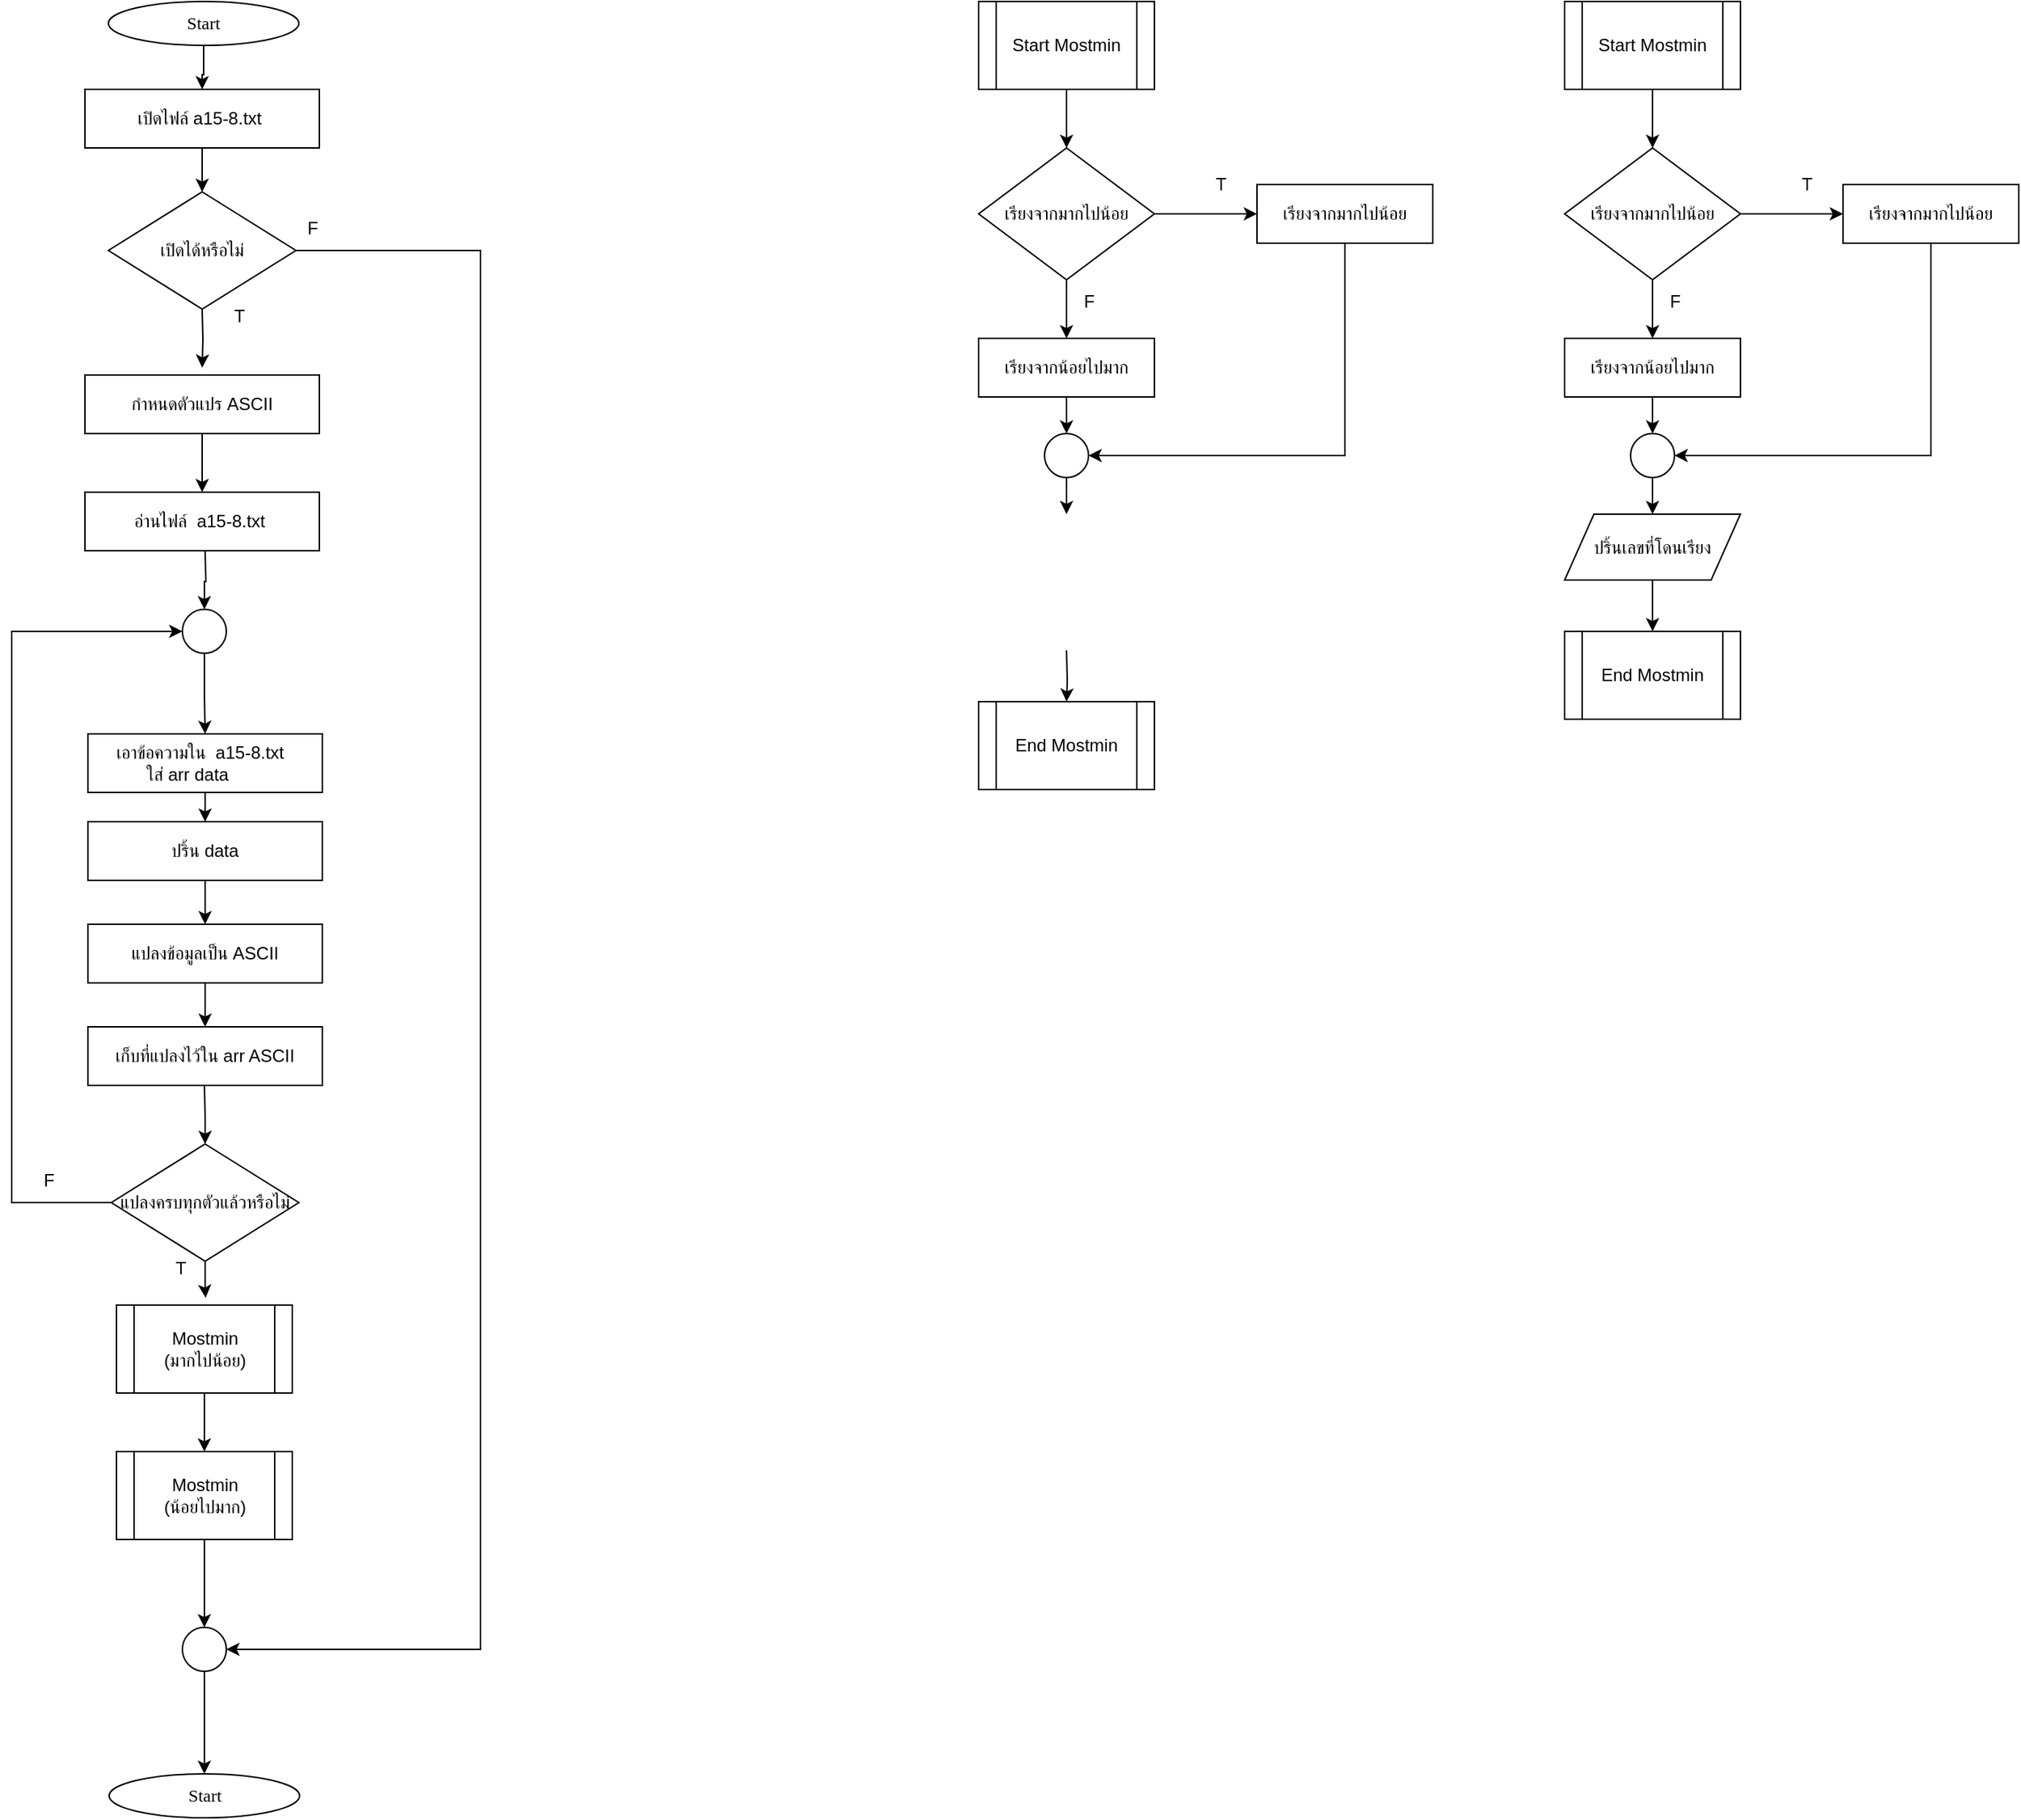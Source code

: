 <mxfile version="25.0.3">
  <diagram name="Page-1" id="ur1uSkmWxsMUMzQ6iOkg">
    <mxGraphModel dx="1594" dy="1504" grid="1" gridSize="10" guides="1" tooltips="1" connect="1" arrows="1" fold="1" page="1" pageScale="1" pageWidth="850" pageHeight="1100" math="0" shadow="0">
      <root>
        <mxCell id="0" />
        <mxCell id="1" parent="0" />
        <mxCell id="-TFVGihJ6DY0Zl1hKDQO-1" value="" style="edgeStyle=orthogonalEdgeStyle;rounded=0;orthogonalLoop=1;jettySize=auto;html=1;" parent="1" source="-TFVGihJ6DY0Zl1hKDQO-2" target="-TFVGihJ6DY0Zl1hKDQO-4" edge="1">
          <mxGeometry relative="1" as="geometry" />
        </mxCell>
        <mxCell id="-TFVGihJ6DY0Zl1hKDQO-2" value="&lt;font data-font-src=&quot;https://fonts.googleapis.com/css?family=Sarabun&quot; face=&quot;Sarabun&quot;&gt;Start&lt;/font&gt;" style="ellipse;whiteSpace=wrap;html=1;" parent="1" vertex="1">
          <mxGeometry x="-544.0" y="-1040" width="130" height="30" as="geometry" />
        </mxCell>
        <mxCell id="-TFVGihJ6DY0Zl1hKDQO-3" value="" style="edgeStyle=orthogonalEdgeStyle;rounded=0;orthogonalLoop=1;jettySize=auto;html=1;" parent="1" source="-TFVGihJ6DY0Zl1hKDQO-4" target="-TFVGihJ6DY0Zl1hKDQO-7" edge="1">
          <mxGeometry relative="1" as="geometry" />
        </mxCell>
        <mxCell id="-TFVGihJ6DY0Zl1hKDQO-4" value="เปิดไฟล์&amp;nbsp;a15-8.txt&amp;nbsp;&lt;span style=&quot;color: rgba(0, 0, 0, 0); font-family: monospace; font-size: 0px; text-align: start; text-wrap-mode: nowrap;&quot;&gt;%3CmxGraphModel%3E%3Croot%3E%3CmxCell%20id%3D%220%22%2F%3E%3CmxCell%20id%3D%221%22%20parent%3D%220%22%2F%3E%3CmxCell%20id%3D%222%22%20value%3D%22%E0%B8%81%E0%B8%B3%E0%B8%AB%E0%B8%99%E0%B8%94%E0%B8%95%E0%B8%B1%E0%B8%A7%E0%B9%81%E0%B8%9B%E0%B8%A3%20arr%22%20style%3D%22rounded%3D0%3BwhiteSpace%3Dwrap%3Bhtml%3D1%3B%22%20vertex%3D%221%22%20parent%3D%221%22%3E%3CmxGeometry%20x%3D%22-680%22%20y%3D%22-980%22%20width%3D%22160%22%20height%3D%2240%22%20as%3D%22geometry%22%2F%3E%3C%2FmxCell%3E%3C%2Froot%3E%3C%2FmxGraphModel%3E&lt;/span&gt;" style="rounded=0;whiteSpace=wrap;html=1;" parent="1" vertex="1">
          <mxGeometry x="-560" y="-980" width="160" height="40" as="geometry" />
        </mxCell>
        <mxCell id="kjQXmwCL3HkyQ-aXbrh9-40" style="edgeStyle=orthogonalEdgeStyle;rounded=0;orthogonalLoop=1;jettySize=auto;html=1;entryX=1;entryY=0.5;entryDx=0;entryDy=0;" edge="1" parent="1" source="-TFVGihJ6DY0Zl1hKDQO-7" target="kjQXmwCL3HkyQ-aXbrh9-35">
          <mxGeometry relative="1" as="geometry">
            <Array as="points">
              <mxPoint x="-290" y="-870" />
              <mxPoint x="-290" y="85" />
            </Array>
          </mxGeometry>
        </mxCell>
        <mxCell id="-TFVGihJ6DY0Zl1hKDQO-7" value="เปิดได้หรือไม่" style="rhombus;whiteSpace=wrap;html=1;" parent="1" vertex="1">
          <mxGeometry x="-544" y="-910" width="128" height="80" as="geometry" />
        </mxCell>
        <mxCell id="-TFVGihJ6DY0Zl1hKDQO-9" value="อ่านไฟล์&amp;nbsp;&amp;nbsp;a15-8.txt&amp;nbsp;" style="rounded=0;whiteSpace=wrap;html=1;" parent="1" vertex="1">
          <mxGeometry x="-560" y="-705" width="160" height="40" as="geometry" />
        </mxCell>
        <mxCell id="-TFVGihJ6DY0Zl1hKDQO-10" value="T" style="text;html=1;align=center;verticalAlign=middle;resizable=0;points=[];autosize=1;strokeColor=none;fillColor=none;" parent="1" vertex="1">
          <mxGeometry x="-470" y="-840" width="30" height="30" as="geometry" />
        </mxCell>
        <mxCell id="-TFVGihJ6DY0Zl1hKDQO-11" value="F" style="text;html=1;align=center;verticalAlign=middle;resizable=0;points=[];autosize=1;strokeColor=none;fillColor=none;" parent="1" vertex="1">
          <mxGeometry x="-420" y="-900" width="30" height="30" as="geometry" />
        </mxCell>
        <mxCell id="-TFVGihJ6DY0Zl1hKDQO-12" value="" style="edgeStyle=orthogonalEdgeStyle;rounded=0;orthogonalLoop=1;jettySize=auto;html=1;" parent="1" edge="1">
          <mxGeometry relative="1" as="geometry">
            <mxPoint x="-480" y="-830" as="sourcePoint" />
            <mxPoint x="-480" y="-790.0" as="targetPoint" />
          </mxGeometry>
        </mxCell>
        <mxCell id="kjQXmwCL3HkyQ-aXbrh9-24" value="" style="edgeStyle=orthogonalEdgeStyle;rounded=0;orthogonalLoop=1;jettySize=auto;html=1;" edge="1" parent="1" source="-TFVGihJ6DY0Zl1hKDQO-14" target="kjQXmwCL3HkyQ-aXbrh9-23">
          <mxGeometry relative="1" as="geometry" />
        </mxCell>
        <mxCell id="-TFVGihJ6DY0Zl1hKDQO-14" value="เอาข้อความใน&amp;nbsp;&amp;nbsp;a15-8.txt&amp;nbsp;&amp;nbsp;&lt;div&gt;ใส่ arr data&lt;span style=&quot;white-space: pre;&quot;&gt;&#x9;&lt;/span&gt;&lt;/div&gt;" style="rounded=0;whiteSpace=wrap;html=1;" parent="1" vertex="1">
          <mxGeometry x="-558" y="-540" width="160" height="40" as="geometry" />
        </mxCell>
        <mxCell id="-TFVGihJ6DY0Zl1hKDQO-22" value="" style="edgeStyle=orthogonalEdgeStyle;rounded=0;orthogonalLoop=1;jettySize=auto;html=1;" parent="1" target="-TFVGihJ6DY0Zl1hKDQO-42" edge="1">
          <mxGeometry relative="1" as="geometry">
            <mxPoint x="-478" y="-665" as="sourcePoint" />
          </mxGeometry>
        </mxCell>
        <mxCell id="-TFVGihJ6DY0Zl1hKDQO-31" value="" style="edgeStyle=orthogonalEdgeStyle;rounded=0;orthogonalLoop=1;jettySize=auto;html=1;" parent="1" target="-TFVGihJ6DY0Zl1hKDQO-40" edge="1">
          <mxGeometry relative="1" as="geometry">
            <mxPoint x="-478.486" y="-300" as="sourcePoint" />
          </mxGeometry>
        </mxCell>
        <mxCell id="-TFVGihJ6DY0Zl1hKDQO-38" value="" style="edgeStyle=orthogonalEdgeStyle;rounded=0;orthogonalLoop=1;jettySize=auto;html=1;" parent="1" source="-TFVGihJ6DY0Zl1hKDQO-40" edge="1">
          <mxGeometry relative="1" as="geometry">
            <mxPoint x="-477.619" y="-155" as="targetPoint" />
          </mxGeometry>
        </mxCell>
        <mxCell id="kjQXmwCL3HkyQ-aXbrh9-27" style="edgeStyle=orthogonalEdgeStyle;rounded=0;orthogonalLoop=1;jettySize=auto;html=1;entryX=0;entryY=0.5;entryDx=0;entryDy=0;" edge="1" parent="1" source="-TFVGihJ6DY0Zl1hKDQO-40" target="-TFVGihJ6DY0Zl1hKDQO-42">
          <mxGeometry relative="1" as="geometry">
            <Array as="points">
              <mxPoint x="-610" y="-220" />
              <mxPoint x="-610" y="-610" />
            </Array>
          </mxGeometry>
        </mxCell>
        <mxCell id="-TFVGihJ6DY0Zl1hKDQO-40" value="แปลงครบทุกตัวแล้วหรือไม่" style="rhombus;whiteSpace=wrap;html=1;" parent="1" vertex="1">
          <mxGeometry x="-542" y="-260" width="128" height="80" as="geometry" />
        </mxCell>
        <mxCell id="kjQXmwCL3HkyQ-aXbrh9-1" value="" style="edgeStyle=orthogonalEdgeStyle;rounded=0;orthogonalLoop=1;jettySize=auto;html=1;" edge="1" parent="1" source="-TFVGihJ6DY0Zl1hKDQO-42" target="-TFVGihJ6DY0Zl1hKDQO-14">
          <mxGeometry relative="1" as="geometry" />
        </mxCell>
        <mxCell id="-TFVGihJ6DY0Zl1hKDQO-42" value="" style="ellipse;whiteSpace=wrap;html=1;aspect=fixed;" parent="1" vertex="1">
          <mxGeometry x="-493.5" y="-625" width="30" height="30" as="geometry" />
        </mxCell>
        <mxCell id="-TFVGihJ6DY0Zl1hKDQO-43" value="" style="edgeStyle=orthogonalEdgeStyle;rounded=0;orthogonalLoop=1;jettySize=auto;html=1;" parent="1" source="-TFVGihJ6DY0Zl1hKDQO-44" edge="1">
          <mxGeometry relative="1" as="geometry">
            <mxPoint x="-480" y="-705" as="targetPoint" />
          </mxGeometry>
        </mxCell>
        <mxCell id="-TFVGihJ6DY0Zl1hKDQO-44" value="กำหนดตัวแปร&amp;nbsp;ASCII" style="rounded=0;whiteSpace=wrap;html=1;" parent="1" vertex="1">
          <mxGeometry x="-560" y="-785" width="160" height="40" as="geometry" />
        </mxCell>
        <mxCell id="-TFVGihJ6DY0Zl1hKDQO-49" value="" style="edgeStyle=orthogonalEdgeStyle;rounded=0;orthogonalLoop=1;jettySize=auto;html=1;" parent="1" source="-TFVGihJ6DY0Zl1hKDQO-45" target="-TFVGihJ6DY0Zl1hKDQO-46" edge="1">
          <mxGeometry relative="1" as="geometry" />
        </mxCell>
        <mxCell id="-TFVGihJ6DY0Zl1hKDQO-45" value="แปลงข้อมูลเป็น&amp;nbsp;ASCII" style="rounded=0;whiteSpace=wrap;html=1;" parent="1" vertex="1">
          <mxGeometry x="-558" y="-410" width="160" height="40" as="geometry" />
        </mxCell>
        <mxCell id="-TFVGihJ6DY0Zl1hKDQO-46" value="เก็บที่แปลงไว้ใน arr ASCII" style="rounded=0;whiteSpace=wrap;html=1;" parent="1" vertex="1">
          <mxGeometry x="-558" y="-340" width="160" height="40" as="geometry" />
        </mxCell>
        <mxCell id="kjQXmwCL3HkyQ-aXbrh9-4" style="edgeStyle=orthogonalEdgeStyle;rounded=0;orthogonalLoop=1;jettySize=auto;html=1;exitX=0.5;exitY=1;exitDx=0;exitDy=0;" edge="1" parent="1" source="-TFVGihJ6DY0Zl1hKDQO-45" target="-TFVGihJ6DY0Zl1hKDQO-45">
          <mxGeometry relative="1" as="geometry" />
        </mxCell>
        <mxCell id="kjQXmwCL3HkyQ-aXbrh9-8" value="" style="edgeStyle=orthogonalEdgeStyle;rounded=0;orthogonalLoop=1;jettySize=auto;html=1;" edge="1" parent="1" source="kjQXmwCL3HkyQ-aXbrh9-5" target="kjQXmwCL3HkyQ-aXbrh9-7">
          <mxGeometry relative="1" as="geometry" />
        </mxCell>
        <mxCell id="kjQXmwCL3HkyQ-aXbrh9-5" value="Start Mostmin" style="shape=process;whiteSpace=wrap;html=1;backgroundOutline=1;" vertex="1" parent="1">
          <mxGeometry x="50" y="-1040" width="120" height="60" as="geometry" />
        </mxCell>
        <mxCell id="kjQXmwCL3HkyQ-aXbrh9-15" style="edgeStyle=orthogonalEdgeStyle;rounded=0;orthogonalLoop=1;jettySize=auto;html=1;entryX=1;entryY=0.5;entryDx=0;entryDy=0;" edge="1" parent="1" source="kjQXmwCL3HkyQ-aXbrh9-6" target="kjQXmwCL3HkyQ-aXbrh9-16">
          <mxGeometry relative="1" as="geometry">
            <mxPoint x="290.0" y="-790" as="targetPoint" />
            <Array as="points">
              <mxPoint x="300" y="-730" />
            </Array>
          </mxGeometry>
        </mxCell>
        <mxCell id="kjQXmwCL3HkyQ-aXbrh9-6" value="เรียงจากมากไปน้อย" style="rounded=0;whiteSpace=wrap;html=1;" vertex="1" parent="1">
          <mxGeometry x="240" y="-915" width="120" height="40" as="geometry" />
        </mxCell>
        <mxCell id="kjQXmwCL3HkyQ-aXbrh9-9" value="" style="edgeStyle=orthogonalEdgeStyle;rounded=0;orthogonalLoop=1;jettySize=auto;html=1;" edge="1" parent="1" source="kjQXmwCL3HkyQ-aXbrh9-7" target="kjQXmwCL3HkyQ-aXbrh9-6">
          <mxGeometry relative="1" as="geometry" />
        </mxCell>
        <mxCell id="kjQXmwCL3HkyQ-aXbrh9-11" value="" style="edgeStyle=orthogonalEdgeStyle;rounded=0;orthogonalLoop=1;jettySize=auto;html=1;" edge="1" parent="1" source="kjQXmwCL3HkyQ-aXbrh9-7" target="kjQXmwCL3HkyQ-aXbrh9-10">
          <mxGeometry relative="1" as="geometry" />
        </mxCell>
        <mxCell id="kjQXmwCL3HkyQ-aXbrh9-7" value="เรียงจากมากไปน้อย" style="rhombus;whiteSpace=wrap;html=1;" vertex="1" parent="1">
          <mxGeometry x="50" y="-940" width="120" height="90" as="geometry" />
        </mxCell>
        <mxCell id="kjQXmwCL3HkyQ-aXbrh9-17" value="" style="edgeStyle=orthogonalEdgeStyle;rounded=0;orthogonalLoop=1;jettySize=auto;html=1;" edge="1" parent="1" source="kjQXmwCL3HkyQ-aXbrh9-10" target="kjQXmwCL3HkyQ-aXbrh9-16">
          <mxGeometry relative="1" as="geometry" />
        </mxCell>
        <mxCell id="kjQXmwCL3HkyQ-aXbrh9-10" value="เรียงจากน้อยไปมาก" style="rounded=0;whiteSpace=wrap;html=1;" vertex="1" parent="1">
          <mxGeometry x="50" y="-810" width="120" height="40" as="geometry" />
        </mxCell>
        <mxCell id="kjQXmwCL3HkyQ-aXbrh9-22" value="" style="edgeStyle=orthogonalEdgeStyle;rounded=0;orthogonalLoop=1;jettySize=auto;html=1;" edge="1" parent="1" target="kjQXmwCL3HkyQ-aXbrh9-21">
          <mxGeometry relative="1" as="geometry">
            <mxPoint x="110" y="-597" as="sourcePoint" />
          </mxGeometry>
        </mxCell>
        <mxCell id="kjQXmwCL3HkyQ-aXbrh9-18" value="" style="edgeStyle=orthogonalEdgeStyle;rounded=0;orthogonalLoop=1;jettySize=auto;html=1;" edge="1" parent="1" source="kjQXmwCL3HkyQ-aXbrh9-16">
          <mxGeometry relative="1" as="geometry">
            <mxPoint x="110" y="-690" as="targetPoint" />
          </mxGeometry>
        </mxCell>
        <mxCell id="kjQXmwCL3HkyQ-aXbrh9-16" value="" style="ellipse;whiteSpace=wrap;html=1;aspect=fixed;" vertex="1" parent="1">
          <mxGeometry x="95" y="-745" width="30" height="30" as="geometry" />
        </mxCell>
        <mxCell id="kjQXmwCL3HkyQ-aXbrh9-19" value="T" style="text;html=1;align=center;verticalAlign=middle;resizable=0;points=[];autosize=1;strokeColor=none;fillColor=none;" vertex="1" parent="1">
          <mxGeometry x="200" y="-930" width="30" height="30" as="geometry" />
        </mxCell>
        <mxCell id="kjQXmwCL3HkyQ-aXbrh9-20" value="F" style="text;html=1;align=center;verticalAlign=middle;resizable=0;points=[];autosize=1;strokeColor=none;fillColor=none;" vertex="1" parent="1">
          <mxGeometry x="110" y="-850" width="30" height="30" as="geometry" />
        </mxCell>
        <mxCell id="kjQXmwCL3HkyQ-aXbrh9-21" value="End Mostmin" style="shape=process;whiteSpace=wrap;html=1;backgroundOutline=1;" vertex="1" parent="1">
          <mxGeometry x="50" y="-562" width="120" height="60" as="geometry" />
        </mxCell>
        <mxCell id="kjQXmwCL3HkyQ-aXbrh9-26" style="edgeStyle=orthogonalEdgeStyle;rounded=0;orthogonalLoop=1;jettySize=auto;html=1;entryX=0.5;entryY=0;entryDx=0;entryDy=0;" edge="1" parent="1" source="kjQXmwCL3HkyQ-aXbrh9-23" target="-TFVGihJ6DY0Zl1hKDQO-45">
          <mxGeometry relative="1" as="geometry" />
        </mxCell>
        <mxCell id="kjQXmwCL3HkyQ-aXbrh9-23" value="ปริ้น data" style="rounded=0;whiteSpace=wrap;html=1;" vertex="1" parent="1">
          <mxGeometry x="-558" y="-480" width="160" height="40" as="geometry" />
        </mxCell>
        <mxCell id="kjQXmwCL3HkyQ-aXbrh9-28" value="T" style="text;html=1;align=center;verticalAlign=middle;resizable=0;points=[];autosize=1;strokeColor=none;fillColor=none;" vertex="1" parent="1">
          <mxGeometry x="-510" y="-190" width="30" height="30" as="geometry" />
        </mxCell>
        <mxCell id="kjQXmwCL3HkyQ-aXbrh9-29" value="F" style="text;html=1;align=center;verticalAlign=middle;resizable=0;points=[];autosize=1;strokeColor=none;fillColor=none;" vertex="1" parent="1">
          <mxGeometry x="-600" y="-250" width="30" height="30" as="geometry" />
        </mxCell>
        <mxCell id="kjQXmwCL3HkyQ-aXbrh9-33" value="" style="edgeStyle=orthogonalEdgeStyle;rounded=0;orthogonalLoop=1;jettySize=auto;html=1;" edge="1" parent="1" source="kjQXmwCL3HkyQ-aXbrh9-30" target="kjQXmwCL3HkyQ-aXbrh9-32">
          <mxGeometry relative="1" as="geometry" />
        </mxCell>
        <mxCell id="kjQXmwCL3HkyQ-aXbrh9-30" value="Mostmin&lt;div&gt;(มากไปน้อย)&lt;/div&gt;" style="shape=process;whiteSpace=wrap;html=1;backgroundOutline=1;" vertex="1" parent="1">
          <mxGeometry x="-538.5" y="-150" width="120" height="60" as="geometry" />
        </mxCell>
        <mxCell id="kjQXmwCL3HkyQ-aXbrh9-38" value="" style="edgeStyle=orthogonalEdgeStyle;rounded=0;orthogonalLoop=1;jettySize=auto;html=1;" edge="1" parent="1" source="kjQXmwCL3HkyQ-aXbrh9-32" target="kjQXmwCL3HkyQ-aXbrh9-35">
          <mxGeometry relative="1" as="geometry" />
        </mxCell>
        <mxCell id="kjQXmwCL3HkyQ-aXbrh9-32" value="Mostmin&lt;div&gt;(น้อยไปมาก)&lt;/div&gt;" style="shape=process;whiteSpace=wrap;html=1;backgroundOutline=1;" vertex="1" parent="1">
          <mxGeometry x="-538.5" y="-50" width="120" height="60" as="geometry" />
        </mxCell>
        <mxCell id="kjQXmwCL3HkyQ-aXbrh9-34" value="&lt;font data-font-src=&quot;https://fonts.googleapis.com/css?family=Sarabun&quot; face=&quot;Sarabun&quot;&gt;Start&lt;/font&gt;" style="ellipse;whiteSpace=wrap;html=1;" vertex="1" parent="1">
          <mxGeometry x="-543.5" y="170" width="130" height="30" as="geometry" />
        </mxCell>
        <mxCell id="kjQXmwCL3HkyQ-aXbrh9-39" value="" style="edgeStyle=orthogonalEdgeStyle;rounded=0;orthogonalLoop=1;jettySize=auto;html=1;" edge="1" parent="1" source="kjQXmwCL3HkyQ-aXbrh9-35" target="kjQXmwCL3HkyQ-aXbrh9-34">
          <mxGeometry relative="1" as="geometry" />
        </mxCell>
        <mxCell id="kjQXmwCL3HkyQ-aXbrh9-35" value="" style="ellipse;whiteSpace=wrap;html=1;aspect=fixed;" vertex="1" parent="1">
          <mxGeometry x="-493.5" y="70" width="30" height="30" as="geometry" />
        </mxCell>
        <mxCell id="kjQXmwCL3HkyQ-aXbrh9-41" value="" style="edgeStyle=orthogonalEdgeStyle;rounded=0;orthogonalLoop=1;jettySize=auto;html=1;" edge="1" source="kjQXmwCL3HkyQ-aXbrh9-42" target="kjQXmwCL3HkyQ-aXbrh9-47" parent="1">
          <mxGeometry relative="1" as="geometry" />
        </mxCell>
        <mxCell id="kjQXmwCL3HkyQ-aXbrh9-42" value="Start Mostmin" style="shape=process;whiteSpace=wrap;html=1;backgroundOutline=1;" vertex="1" parent="1">
          <mxGeometry x="450" y="-1040" width="120" height="60" as="geometry" />
        </mxCell>
        <mxCell id="kjQXmwCL3HkyQ-aXbrh9-43" style="edgeStyle=orthogonalEdgeStyle;rounded=0;orthogonalLoop=1;jettySize=auto;html=1;entryX=1;entryY=0.5;entryDx=0;entryDy=0;" edge="1" source="kjQXmwCL3HkyQ-aXbrh9-44" target="kjQXmwCL3HkyQ-aXbrh9-53" parent="1">
          <mxGeometry relative="1" as="geometry">
            <mxPoint x="690.0" y="-790" as="targetPoint" />
            <Array as="points">
              <mxPoint x="700" y="-730" />
            </Array>
          </mxGeometry>
        </mxCell>
        <mxCell id="kjQXmwCL3HkyQ-aXbrh9-44" value="เรียงจากมากไปน้อย" style="rounded=0;whiteSpace=wrap;html=1;" vertex="1" parent="1">
          <mxGeometry x="640" y="-915" width="120" height="40" as="geometry" />
        </mxCell>
        <mxCell id="kjQXmwCL3HkyQ-aXbrh9-45" value="" style="edgeStyle=orthogonalEdgeStyle;rounded=0;orthogonalLoop=1;jettySize=auto;html=1;" edge="1" source="kjQXmwCL3HkyQ-aXbrh9-47" target="kjQXmwCL3HkyQ-aXbrh9-44" parent="1">
          <mxGeometry relative="1" as="geometry" />
        </mxCell>
        <mxCell id="kjQXmwCL3HkyQ-aXbrh9-46" value="" style="edgeStyle=orthogonalEdgeStyle;rounded=0;orthogonalLoop=1;jettySize=auto;html=1;" edge="1" source="kjQXmwCL3HkyQ-aXbrh9-47" target="kjQXmwCL3HkyQ-aXbrh9-49" parent="1">
          <mxGeometry relative="1" as="geometry" />
        </mxCell>
        <mxCell id="kjQXmwCL3HkyQ-aXbrh9-47" value="เรียงจากมากไปน้อย" style="rhombus;whiteSpace=wrap;html=1;" vertex="1" parent="1">
          <mxGeometry x="450" y="-940" width="120" height="90" as="geometry" />
        </mxCell>
        <mxCell id="kjQXmwCL3HkyQ-aXbrh9-48" value="" style="edgeStyle=orthogonalEdgeStyle;rounded=0;orthogonalLoop=1;jettySize=auto;html=1;" edge="1" source="kjQXmwCL3HkyQ-aXbrh9-49" target="kjQXmwCL3HkyQ-aXbrh9-53" parent="1">
          <mxGeometry relative="1" as="geometry" />
        </mxCell>
        <mxCell id="kjQXmwCL3HkyQ-aXbrh9-49" value="เรียงจากน้อยไปมาก" style="rounded=0;whiteSpace=wrap;html=1;" vertex="1" parent="1">
          <mxGeometry x="450" y="-810" width="120" height="40" as="geometry" />
        </mxCell>
        <mxCell id="kjQXmwCL3HkyQ-aXbrh9-50" value="" style="edgeStyle=orthogonalEdgeStyle;rounded=0;orthogonalLoop=1;jettySize=auto;html=1;" edge="1" source="kjQXmwCL3HkyQ-aXbrh9-51" target="kjQXmwCL3HkyQ-aXbrh9-56" parent="1">
          <mxGeometry relative="1" as="geometry" />
        </mxCell>
        <mxCell id="kjQXmwCL3HkyQ-aXbrh9-51" value="ปริ้นเลขที่โดนเรียง" style="shape=parallelogram;perimeter=parallelogramPerimeter;whiteSpace=wrap;html=1;fixedSize=1;" vertex="1" parent="1">
          <mxGeometry x="450" y="-690" width="120" height="45" as="geometry" />
        </mxCell>
        <mxCell id="kjQXmwCL3HkyQ-aXbrh9-52" value="" style="edgeStyle=orthogonalEdgeStyle;rounded=0;orthogonalLoop=1;jettySize=auto;html=1;" edge="1" source="kjQXmwCL3HkyQ-aXbrh9-53" target="kjQXmwCL3HkyQ-aXbrh9-51" parent="1">
          <mxGeometry relative="1" as="geometry" />
        </mxCell>
        <mxCell id="kjQXmwCL3HkyQ-aXbrh9-53" value="" style="ellipse;whiteSpace=wrap;html=1;aspect=fixed;" vertex="1" parent="1">
          <mxGeometry x="495" y="-745" width="30" height="30" as="geometry" />
        </mxCell>
        <mxCell id="kjQXmwCL3HkyQ-aXbrh9-54" value="T" style="text;html=1;align=center;verticalAlign=middle;resizable=0;points=[];autosize=1;strokeColor=none;fillColor=none;" vertex="1" parent="1">
          <mxGeometry x="600" y="-930" width="30" height="30" as="geometry" />
        </mxCell>
        <mxCell id="kjQXmwCL3HkyQ-aXbrh9-55" value="F" style="text;html=1;align=center;verticalAlign=middle;resizable=0;points=[];autosize=1;strokeColor=none;fillColor=none;" vertex="1" parent="1">
          <mxGeometry x="510" y="-850" width="30" height="30" as="geometry" />
        </mxCell>
        <mxCell id="kjQXmwCL3HkyQ-aXbrh9-56" value="End Mostmin" style="shape=process;whiteSpace=wrap;html=1;backgroundOutline=1;" vertex="1" parent="1">
          <mxGeometry x="450" y="-610" width="120" height="60" as="geometry" />
        </mxCell>
      </root>
    </mxGraphModel>
  </diagram>
</mxfile>
